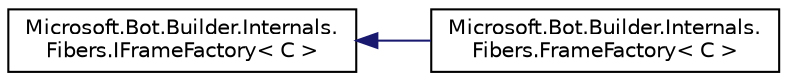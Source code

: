 digraph "Graphical Class Hierarchy"
{
  edge [fontname="Helvetica",fontsize="10",labelfontname="Helvetica",labelfontsize="10"];
  node [fontname="Helvetica",fontsize="10",shape=record];
  rankdir="LR";
  Node1 [label="Microsoft.Bot.Builder.Internals.\lFibers.IFrameFactory\< C \>",height=0.2,width=0.4,color="black", fillcolor="white", style="filled",URL="$d0/d3d/interface_microsoft_1_1_bot_1_1_builder_1_1_internals_1_1_fibers_1_1_i_frame_factory.html"];
  Node1 -> Node2 [dir="back",color="midnightblue",fontsize="10",style="solid",fontname="Helvetica"];
  Node2 [label="Microsoft.Bot.Builder.Internals.\lFibers.FrameFactory\< C \>",height=0.2,width=0.4,color="black", fillcolor="white", style="filled",URL="$da/d34/class_microsoft_1_1_bot_1_1_builder_1_1_internals_1_1_fibers_1_1_frame_factory.html"];
}
